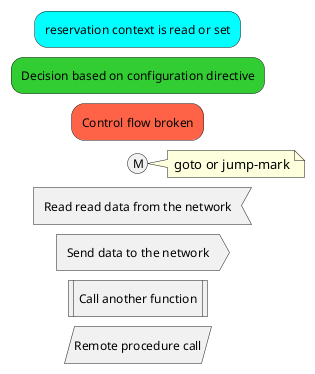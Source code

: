 .. uml::
  :caption: Diagram legend
  
  @startuml
  #aqua:reservation context is read or set;
  detach
  #limegreen:Decision based on configuration directive;
  detach
  #tomato:Control flow broken;
  detach
  (M)
  note right
    goto or jump-mark
  end note
  detach
  :Read read data from the network<
  detach
  :Send data to the network>
  detach
  :Call another function|
  detach
  :Remote procedure call/

  @enduml
